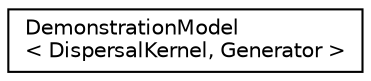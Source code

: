 digraph "Graphical Class Hierarchy"
{
 // LATEX_PDF_SIZE
  edge [fontname="Helvetica",fontsize="10",labelfontname="Helvetica",labelfontsize="10"];
  node [fontname="Helvetica",fontsize="10",shape=record];
  rankdir="LR";
  Node0 [label="DemonstrationModel\l\< DispersalKernel, Generator \>",height=0.2,width=0.4,color="black", fillcolor="white", style="filled",URL="$class_demonstration_model.html",tooltip=" "];
}

